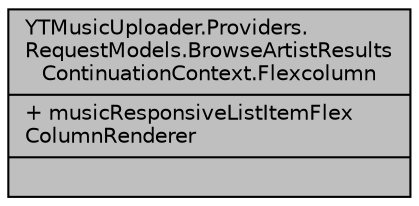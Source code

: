 digraph "YTMusicUploader.Providers.RequestModels.BrowseArtistResultsContinuationContext.Flexcolumn"
{
 // LATEX_PDF_SIZE
  edge [fontname="Helvetica",fontsize="10",labelfontname="Helvetica",labelfontsize="10"];
  node [fontname="Helvetica",fontsize="10",shape=record];
  Node1 [label="{YTMusicUploader.Providers.\lRequestModels.BrowseArtistResults\lContinuationContext.Flexcolumn\n|+ musicResponsiveListItemFlex\lColumnRenderer\l|}",height=0.2,width=0.4,color="black", fillcolor="grey75", style="filled", fontcolor="black",tooltip=" "];
}
